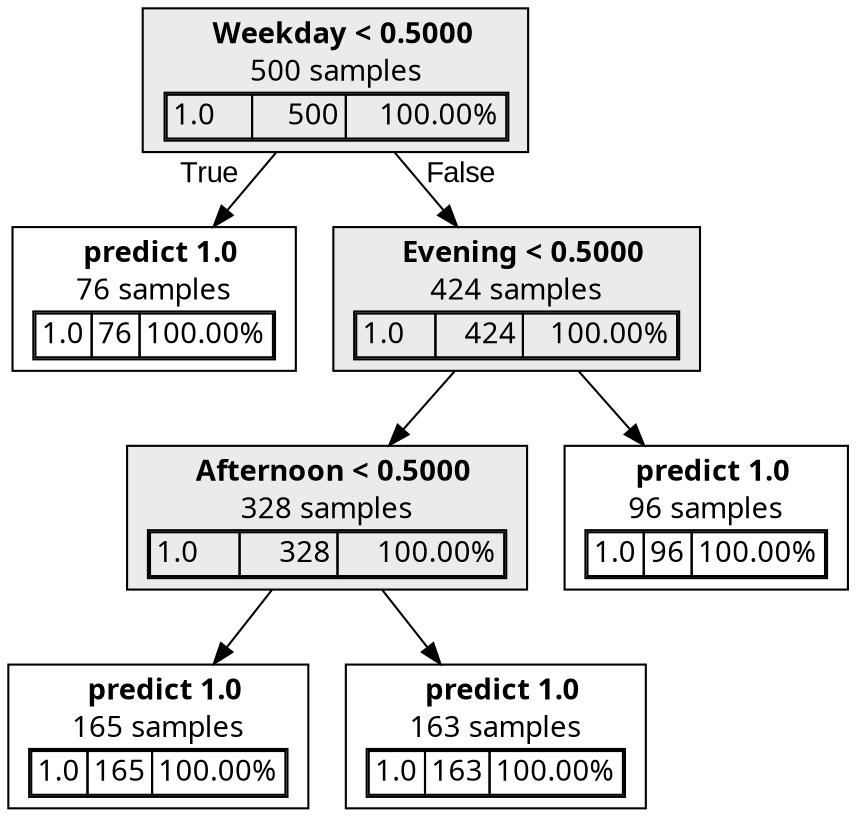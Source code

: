 digraph {
    1 [label=<  <TABLE BORDER="0" CELLPADDING="0">
      <TR>
    <TD>
      <B>Weekday &lt; 0.5000</B>
    </TD>
  </TR>

    <TR>
      <TD>500 samples</TD>
    </TR>
    <TR>
  <TD>
    <TABLE CELLSPACING="0">
      
        <TR class="highlighted">
    <TD ALIGN="LEFT">1.0</TD>
    <TD ALIGN="RIGHT">500</TD>
    <TD ALIGN="RIGHT">100.00%</TD>
  </TR>

    </TABLE>
  </TD>
</TR>

  </TABLE>
>,fillcolor="#EBEBEB",shape=box,fontname="bold arial",style="filled"];
    1 -> 2 [labeldistance=2.5, labelangle=45, headlabel="True",fontname="arial"];
    1 -> 3 [labeldistance=2.5, labelangle=-45, headlabel="False",fontname="arial"];
    2 [label=<  <TABLE BORDER="0" CELLPADDING="0">
      <TR>
    <TD>
      <B>predict 1.0</B>
    </TD>
  </TR>

    <TR>
      <TD>76 samples</TD>
    </TR>
    <TR>
  <TD>
    <TABLE CELLSPACING="0">
      
        <TR class="highlighted">
    <TD ALIGN="LEFT">1.0</TD>
    <TD ALIGN="RIGHT">76</TD>
    <TD ALIGN="RIGHT">100.00%</TD>
  </TR>

    </TABLE>
  </TD>
</TR>

  </TABLE>
>,fillcolor="#FFFFFFff",shape=box,fontname="bold arial",style="filled",color=black];
    3 [label=<  <TABLE BORDER="0" CELLPADDING="0">
      <TR>
    <TD>
      <B>Evening &lt; 0.5000</B>
    </TD>
  </TR>

    <TR>
      <TD>424 samples</TD>
    </TR>
    <TR>
  <TD>
    <TABLE CELLSPACING="0">
      
        <TR class="highlighted">
    <TD ALIGN="LEFT">1.0</TD>
    <TD ALIGN="RIGHT">424</TD>
    <TD ALIGN="RIGHT">100.00%</TD>
  </TR>

    </TABLE>
  </TD>
</TR>

  </TABLE>
>,fillcolor="#EBEBEB",shape=box,fontname="bold arial",style="filled"];
    3 -> 4;
    3 -> 7;
    4 [label=<  <TABLE BORDER="0" CELLPADDING="0">
      <TR>
    <TD>
      <B>Afternoon &lt; 0.5000</B>
    </TD>
  </TR>

    <TR>
      <TD>328 samples</TD>
    </TR>
    <TR>
  <TD>
    <TABLE CELLSPACING="0">
      
        <TR class="highlighted">
    <TD ALIGN="LEFT">1.0</TD>
    <TD ALIGN="RIGHT">328</TD>
    <TD ALIGN="RIGHT">100.00%</TD>
  </TR>

    </TABLE>
  </TD>
</TR>

  </TABLE>
>,fillcolor="#EBEBEB",shape=box,fontname="bold arial",style="filled"];
    4 -> 5;
    4 -> 6;
    5 [label=<  <TABLE BORDER="0" CELLPADDING="0">
      <TR>
    <TD>
      <B>predict 1.0</B>
    </TD>
  </TR>

    <TR>
      <TD>165 samples</TD>
    </TR>
    <TR>
  <TD>
    <TABLE CELLSPACING="0">
      
        <TR class="highlighted">
    <TD ALIGN="LEFT">1.0</TD>
    <TD ALIGN="RIGHT">165</TD>
    <TD ALIGN="RIGHT">100.00%</TD>
  </TR>

    </TABLE>
  </TD>
</TR>

  </TABLE>
>,fillcolor="#FFFFFFff",shape=box,fontname="bold arial",style="filled",color=black];
    6 [label=<  <TABLE BORDER="0" CELLPADDING="0">
      <TR>
    <TD>
      <B>predict 1.0</B>
    </TD>
  </TR>

    <TR>
      <TD>163 samples</TD>
    </TR>
    <TR>
  <TD>
    <TABLE CELLSPACING="0">
      
        <TR class="highlighted">
    <TD ALIGN="LEFT">1.0</TD>
    <TD ALIGN="RIGHT">163</TD>
    <TD ALIGN="RIGHT">100.00%</TD>
  </TR>

    </TABLE>
  </TD>
</TR>

  </TABLE>
>,fillcolor="#FFFFFFff",shape=box,fontname="bold arial",style="filled",color=black];
    7 [label=<  <TABLE BORDER="0" CELLPADDING="0">
      <TR>
    <TD>
      <B>predict 1.0</B>
    </TD>
  </TR>

    <TR>
      <TD>96 samples</TD>
    </TR>
    <TR>
  <TD>
    <TABLE CELLSPACING="0">
      
        <TR class="highlighted">
    <TD ALIGN="LEFT">1.0</TD>
    <TD ALIGN="RIGHT">96</TD>
    <TD ALIGN="RIGHT">100.00%</TD>
  </TR>

    </TABLE>
  </TD>
</TR>

  </TABLE>
>,fillcolor="#FFFFFFff",shape=box,fontname="bold arial",style="filled",color=black];
}
